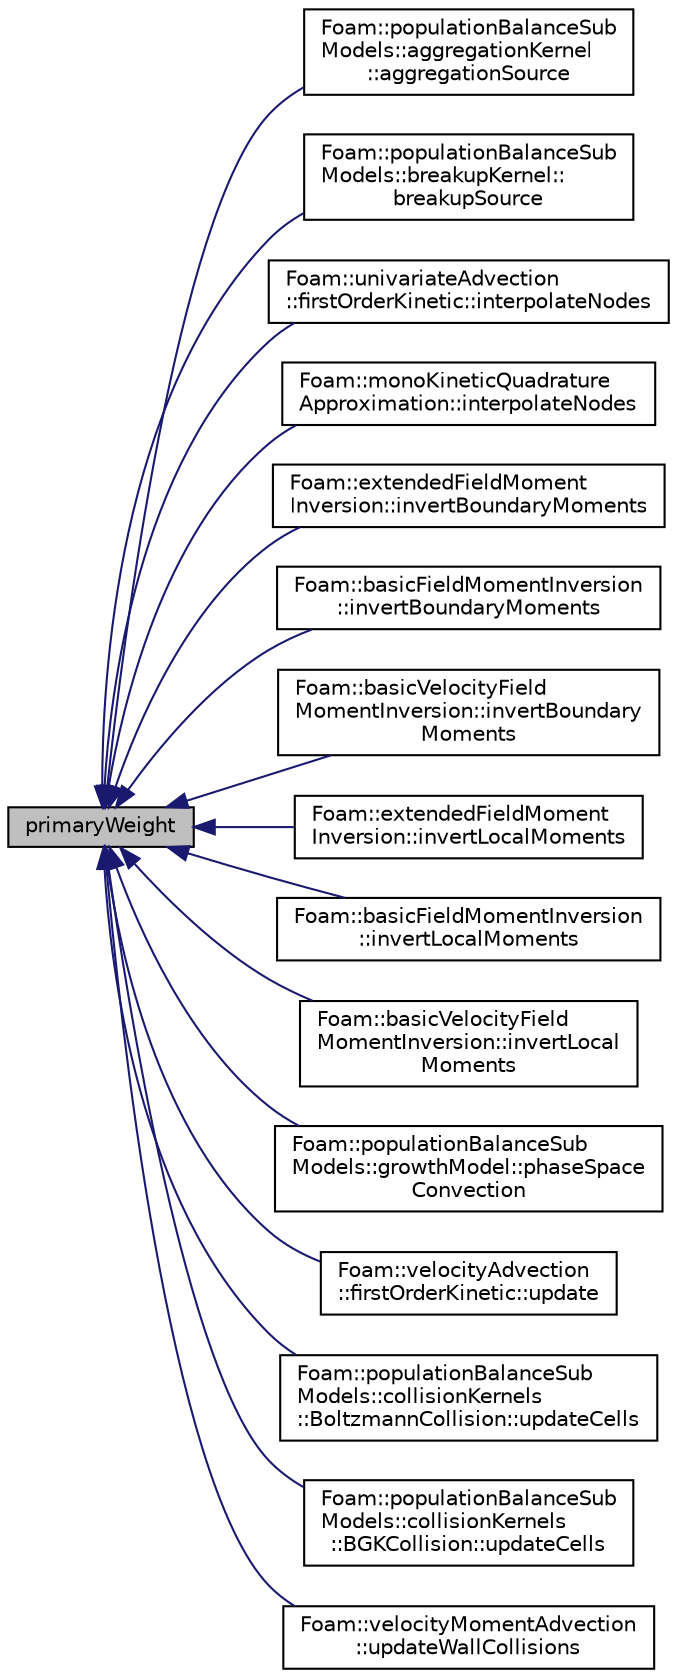 digraph "primaryWeight"
{
  bgcolor="transparent";
  edge [fontname="Helvetica",fontsize="10",labelfontname="Helvetica",labelfontsize="10"];
  node [fontname="Helvetica",fontsize="10",shape=record];
  rankdir="LR";
  Node51 [label="primaryWeight",height=0.2,width=0.4,color="black", fillcolor="grey75", style="filled", fontcolor="black"];
  Node51 -> Node52 [dir="back",color="midnightblue",fontsize="10",style="solid",fontname="Helvetica"];
  Node52 [label="Foam::populationBalanceSub\lModels::aggregationKernel\l::aggregationSource",height=0.2,width=0.4,color="black",URL="$a02080.html#a5592a4ae72635367e55a95e5383f9501",tooltip="Return aggregation source terms. "];
  Node51 -> Node53 [dir="back",color="midnightblue",fontsize="10",style="solid",fontname="Helvetica"];
  Node53 [label="Foam::populationBalanceSub\lModels::breakupKernel::\lbreakupSource",height=0.2,width=0.4,color="black",URL="$a02112.html#ae1a303d17774d86168aaf91577ad93ce",tooltip="Return Breakup source term. "];
  Node51 -> Node54 [dir="back",color="midnightblue",fontsize="10",style="solid",fontname="Helvetica"];
  Node54 [label="Foam::univariateAdvection\l::firstOrderKinetic::interpolateNodes",height=0.2,width=0.4,color="black",URL="$a01940.html#aee1fc78125838d352f1209c771319fe7",tooltip="Protected member functions. "];
  Node51 -> Node55 [dir="back",color="midnightblue",fontsize="10",style="solid",fontname="Helvetica"];
  Node55 [label="Foam::monoKineticQuadrature\lApproximation::interpolateNodes",height=0.2,width=0.4,color="black",URL="$a02232.html#aee1fc78125838d352f1209c771319fe7",tooltip="Interpolate nodes. "];
  Node51 -> Node56 [dir="back",color="midnightblue",fontsize="10",style="solid",fontname="Helvetica"];
  Node56 [label="Foam::extendedFieldMoment\lInversion::invertBoundaryMoments",height=0.2,width=0.4,color="black",URL="$a01884.html#a4b2cd3c44f001f05df26f04b3c900cd3",tooltip="Invert moments on boundaries. "];
  Node51 -> Node57 [dir="back",color="midnightblue",fontsize="10",style="solid",fontname="Helvetica"];
  Node57 [label="Foam::basicFieldMomentInversion\l::invertBoundaryMoments",height=0.2,width=0.4,color="black",URL="$a01876.html#a4b2cd3c44f001f05df26f04b3c900cd3",tooltip="Invert moments on boundaries. "];
  Node51 -> Node58 [dir="back",color="midnightblue",fontsize="10",style="solid",fontname="Helvetica"];
  Node58 [label="Foam::basicVelocityField\lMomentInversion::invertBoundary\lMoments",height=0.2,width=0.4,color="black",URL="$a01880.html#a5fa7f7ae82b0ffa37ab81e5c97aee5ee",tooltip="Invert moments on boundaries. "];
  Node51 -> Node59 [dir="back",color="midnightblue",fontsize="10",style="solid",fontname="Helvetica"];
  Node59 [label="Foam::extendedFieldMoment\lInversion::invertLocalMoments",height=0.2,width=0.4,color="black",URL="$a01884.html#ad60e180e66e91d1501774bf8ec2eda42",tooltip="Invert moments in a single cell. "];
  Node51 -> Node60 [dir="back",color="midnightblue",fontsize="10",style="solid",fontname="Helvetica"];
  Node60 [label="Foam::basicFieldMomentInversion\l::invertLocalMoments",height=0.2,width=0.4,color="black",URL="$a01876.html#ad60e180e66e91d1501774bf8ec2eda42",tooltip="Invert moments in a single cell. "];
  Node51 -> Node61 [dir="back",color="midnightblue",fontsize="10",style="solid",fontname="Helvetica"];
  Node61 [label="Foam::basicVelocityField\lMomentInversion::invertLocal\lMoments",height=0.2,width=0.4,color="black",URL="$a01880.html#a5a67470b8855db049035f297fbeb51aa",tooltip="Invert moments in a single cell. "];
  Node51 -> Node62 [dir="back",color="midnightblue",fontsize="10",style="solid",fontname="Helvetica"];
  Node62 [label="Foam::populationBalanceSub\lModels::growthModel::phaseSpace\lConvection",height=0.2,width=0.4,color="black",URL="$a02204.html#ac45301c39b1491be1ff2d9af4da6c539",tooltip="Return phase space convection. "];
  Node51 -> Node63 [dir="back",color="midnightblue",fontsize="10",style="solid",fontname="Helvetica"];
  Node63 [label="Foam::velocityAdvection\l::firstOrderKinetic::update",height=0.2,width=0.4,color="black",URL="$a01956.html#ac5c54df7ed3b930268c8d7752c101725",tooltip="Update moment advection. "];
  Node51 -> Node64 [dir="back",color="midnightblue",fontsize="10",style="solid",fontname="Helvetica"];
  Node64 [label="Foam::populationBalanceSub\lModels::collisionKernels\l::BoltzmannCollision::updateCells",height=0.2,width=0.4,color="black",URL="$a02136.html#af9ee43eb1d9fead9bb95db6574ff3394",tooltip="Update equilibrium moments. "];
  Node51 -> Node65 [dir="back",color="midnightblue",fontsize="10",style="solid",fontname="Helvetica"];
  Node65 [label="Foam::populationBalanceSub\lModels::collisionKernels\l::BGKCollision::updateCells",height=0.2,width=0.4,color="black",URL="$a02132.html#af9ee43eb1d9fead9bb95db6574ff3394",tooltip="Update equilibrium moments. "];
  Node51 -> Node66 [dir="back",color="midnightblue",fontsize="10",style="solid",fontname="Helvetica"];
  Node66 [label="Foam::velocityMomentAdvection\l::updateWallCollisions",height=0.2,width=0.4,color="black",URL="$a01964.html#af54b0be4933924edab5d5a8c8530f886",tooltip="Protected member function. "];
}
